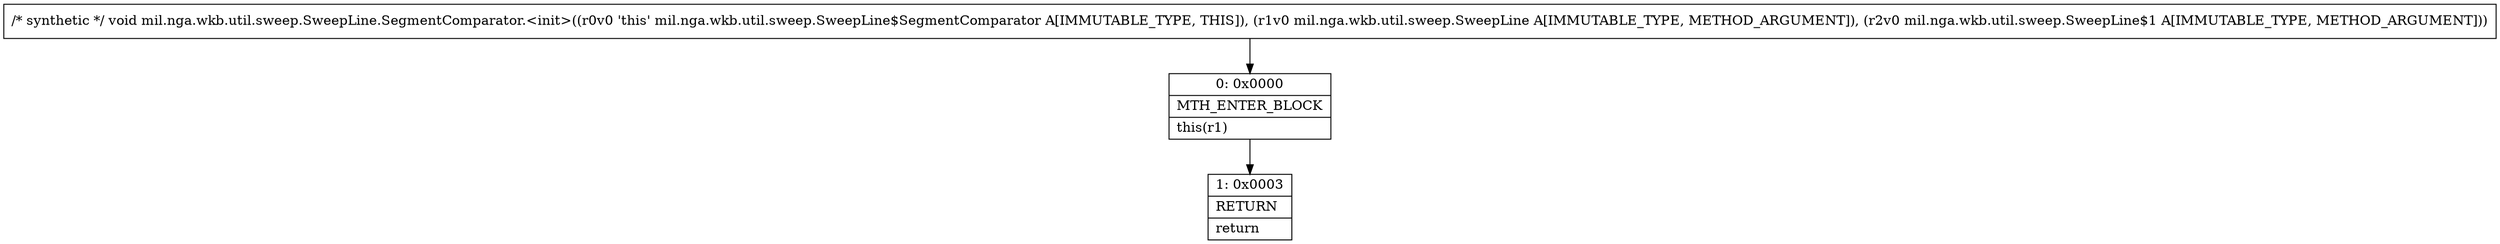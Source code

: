 digraph "CFG formil.nga.wkb.util.sweep.SweepLine.SegmentComparator.\<init\>(Lmil\/nga\/wkb\/util\/sweep\/SweepLine;Lmil\/nga\/wkb\/util\/sweep\/SweepLine$1;)V" {
Node_0 [shape=record,label="{0\:\ 0x0000|MTH_ENTER_BLOCK\l|this(r1)\l}"];
Node_1 [shape=record,label="{1\:\ 0x0003|RETURN\l|return\l}"];
MethodNode[shape=record,label="{\/* synthetic *\/ void mil.nga.wkb.util.sweep.SweepLine.SegmentComparator.\<init\>((r0v0 'this' mil.nga.wkb.util.sweep.SweepLine$SegmentComparator A[IMMUTABLE_TYPE, THIS]), (r1v0 mil.nga.wkb.util.sweep.SweepLine A[IMMUTABLE_TYPE, METHOD_ARGUMENT]), (r2v0 mil.nga.wkb.util.sweep.SweepLine$1 A[IMMUTABLE_TYPE, METHOD_ARGUMENT])) }"];
MethodNode -> Node_0;
Node_0 -> Node_1;
}

